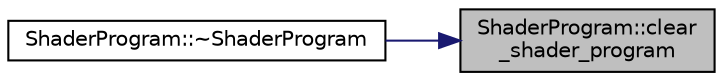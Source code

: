 digraph "ShaderProgram::clear_shader_program"
{
 // INTERACTIVE_SVG=YES
 // LATEX_PDF_SIZE
  bgcolor="transparent";
  edge [fontname="Helvetica",fontsize="10",labelfontname="Helvetica",labelfontsize="10"];
  node [fontname="Helvetica",fontsize="10",shape=record];
  rankdir="RL";
  Node1 [label="ShaderProgram::clear\l_shader_program",height=0.2,width=0.4,color="black", fillcolor="grey75", style="filled", fontcolor="black",tooltip=" "];
  Node1 -> Node2 [dir="back",color="midnightblue",fontsize="10",style="solid"];
  Node2 [label="ShaderProgram::~ShaderProgram",height=0.2,width=0.4,color="black",URL="$d8/dc4/class_shader_program.html#a2d2eadcfc48cc2e2ddb82aba70553a9f",tooltip=" "];
}
